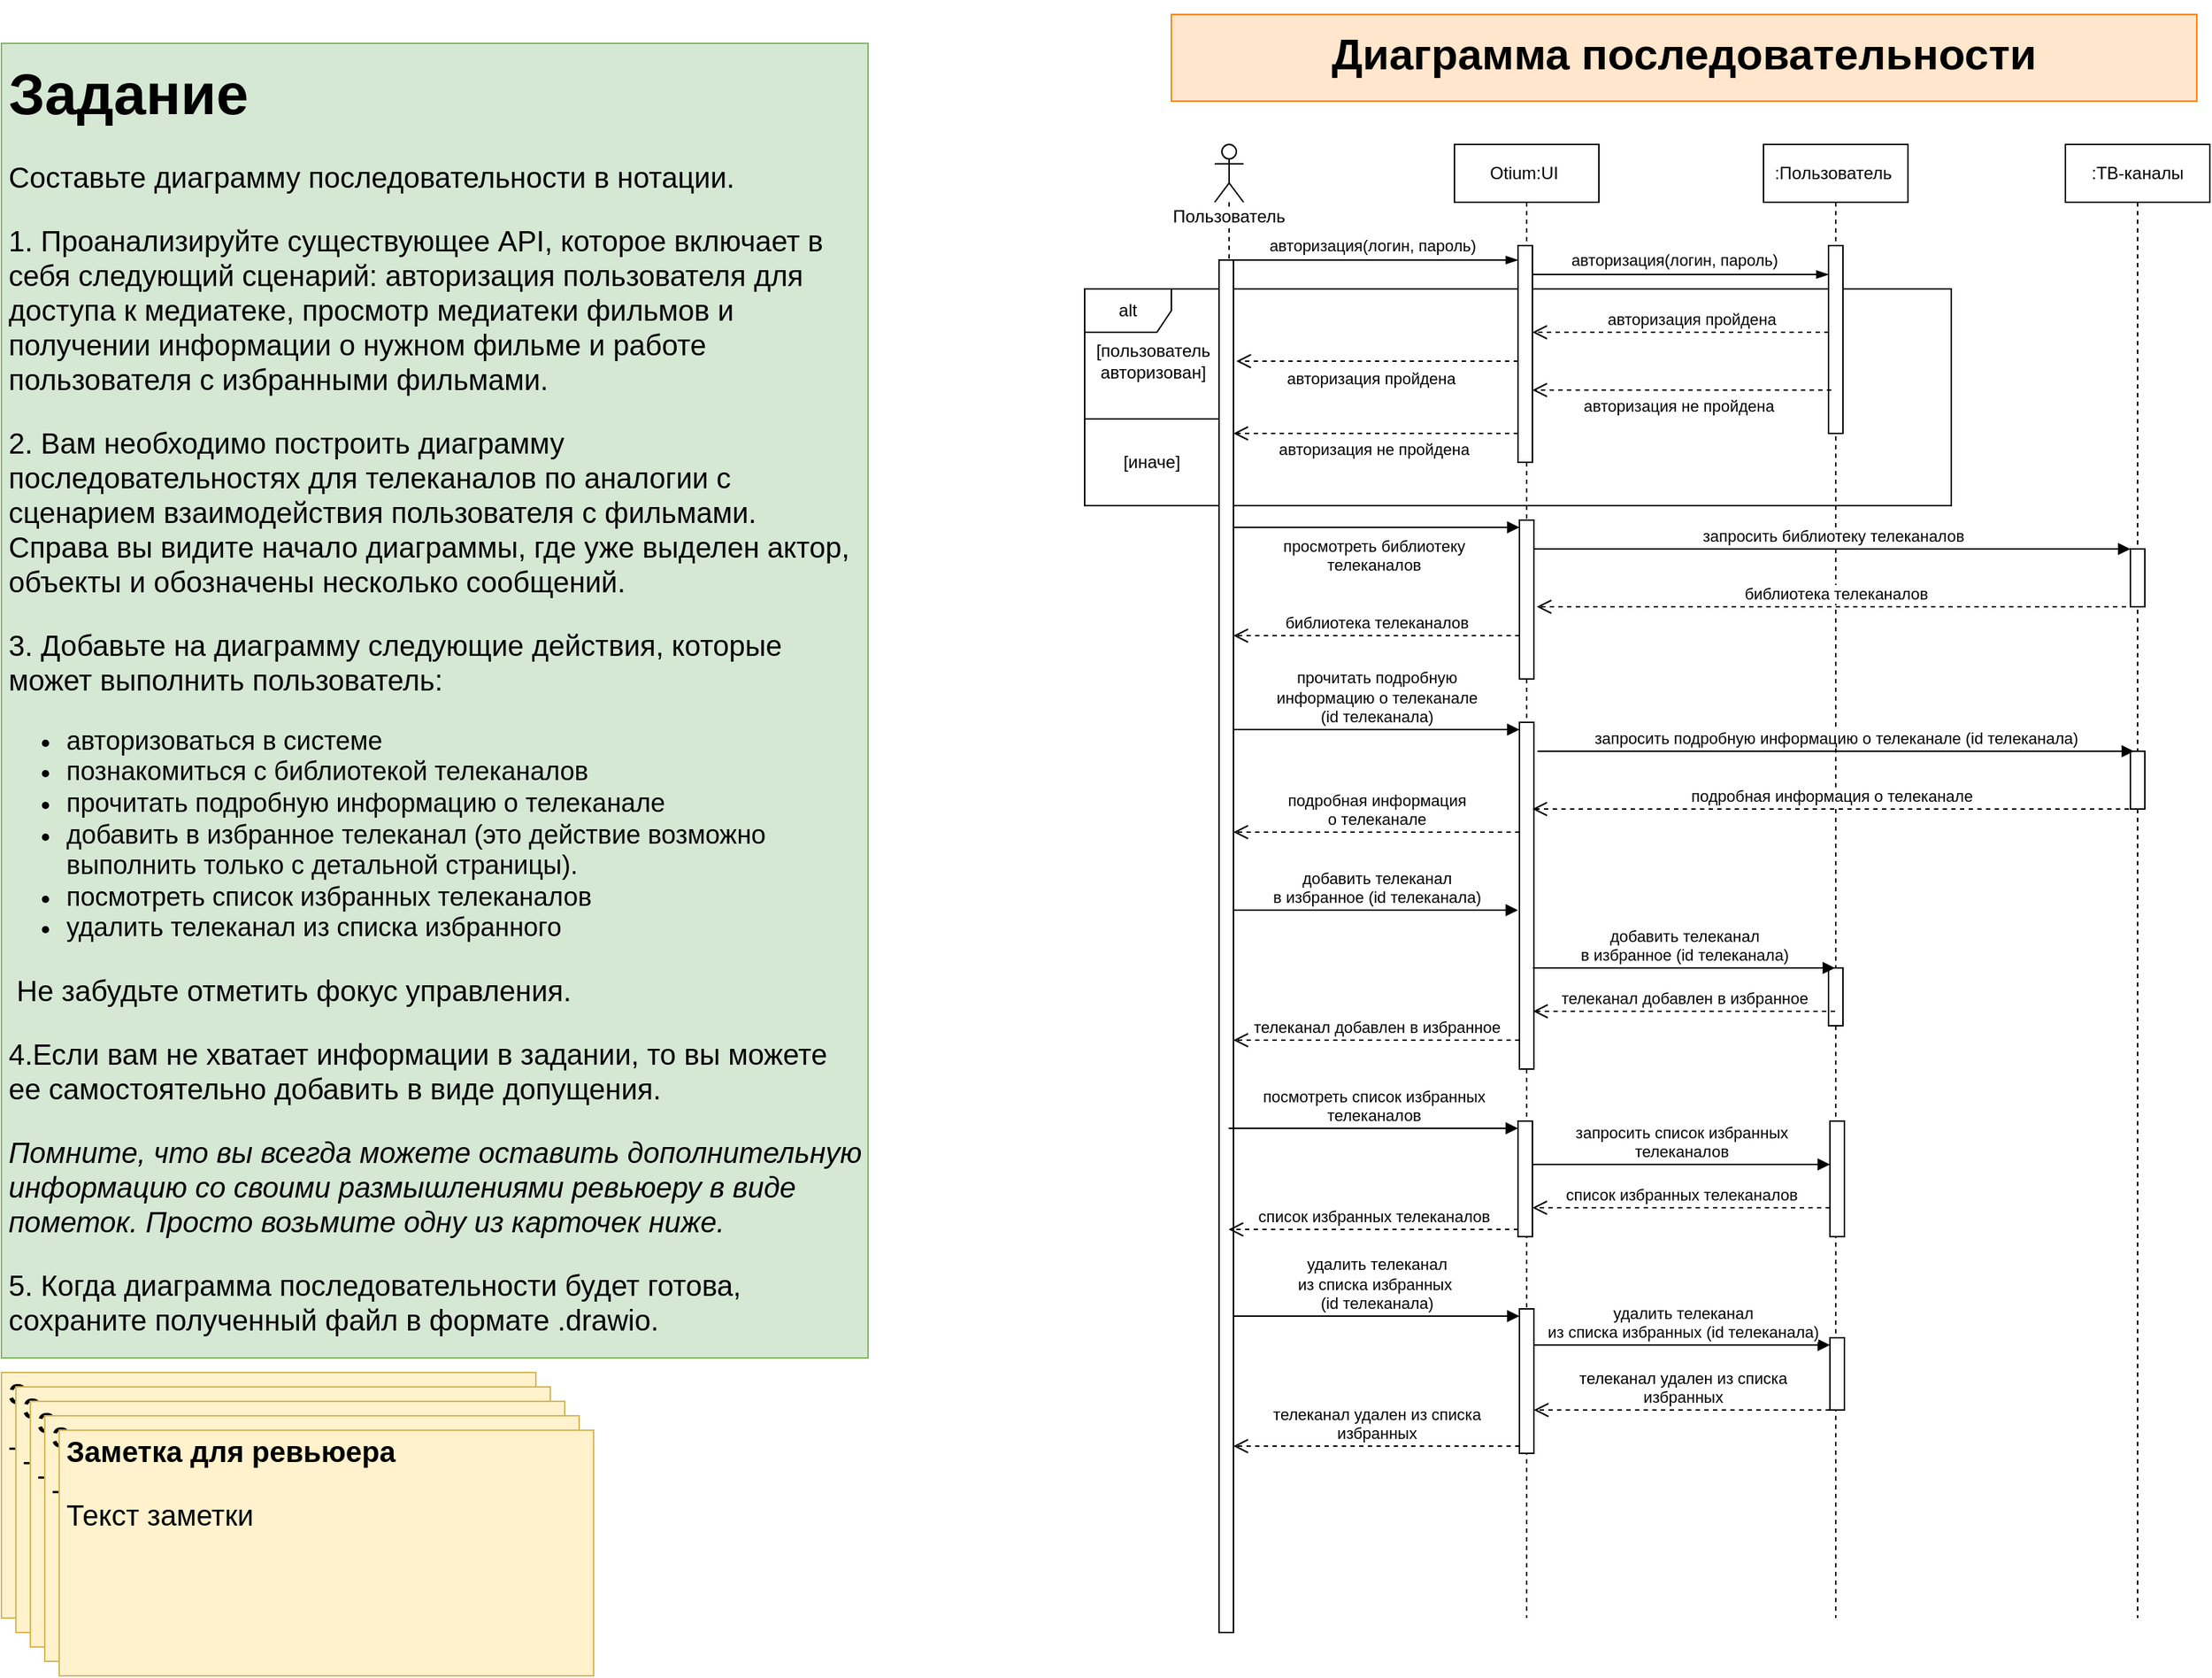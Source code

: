 <mxfile version="24.7.12">
  <diagram name="Page-1" id="uQS9ek2D7PSYEIglThoV">
    <mxGraphModel dx="989" dy="1701" grid="1" gridSize="10" guides="1" tooltips="1" connect="1" arrows="1" fold="1" page="1" pageScale="1" pageWidth="827" pageHeight="1169" math="0" shadow="0">
      <root>
        <mxCell id="0" />
        <mxCell id="1" parent="0" />
        <mxCell id="GGhkb96ebn_FmmL6S7F8-4" value="alt" style="shape=umlFrame;whiteSpace=wrap;html=1;pointerEvents=0;" parent="1" vertex="1">
          <mxGeometry x="820" y="-960" width="600" height="150" as="geometry" />
        </mxCell>
        <mxCell id="zd0dRC9yfDdlV3mLB25J-2" value="&lt;h1 style=&quot;font-size: 20px;&quot;&gt;&lt;font style=&quot;font-size: 20px;&quot;&gt;Заметка для ревьюера&lt;/font&gt;&lt;/h1&gt;&lt;p style=&quot;font-size: 20px;&quot;&gt;&lt;font style=&quot;font-size: 20px;&quot;&gt;Текст заметки&lt;/font&gt;&lt;/p&gt;" style="text;html=1;strokeColor=#d6b656;fillColor=#fff2cc;spacing=5;spacingTop=-20;whiteSpace=wrap;overflow=hidden;rounded=0;fontSize=20;" parent="1" vertex="1">
          <mxGeometry x="70" y="-210" width="370" height="170" as="geometry" />
        </mxCell>
        <mxCell id="zd0dRC9yfDdlV3mLB25J-3" value="&lt;h1 style=&quot;font-size: 20px;&quot;&gt;&lt;font style=&quot;font-size: 20px;&quot;&gt;Заметка для ревьюера&lt;/font&gt;&lt;/h1&gt;&lt;p style=&quot;font-size: 20px;&quot;&gt;&lt;font style=&quot;font-size: 20px;&quot;&gt;Текст заметки&lt;/font&gt;&lt;/p&gt;" style="text;html=1;strokeColor=#d6b656;fillColor=#fff2cc;spacing=5;spacingTop=-20;whiteSpace=wrap;overflow=hidden;rounded=0;fontSize=20;" parent="1" vertex="1">
          <mxGeometry x="80" y="-200" width="370" height="170" as="geometry" />
        </mxCell>
        <mxCell id="zd0dRC9yfDdlV3mLB25J-4" value="&lt;h1 style=&quot;font-size: 20px;&quot;&gt;&lt;font style=&quot;font-size: 20px;&quot;&gt;Заметка для ревьюера&lt;/font&gt;&lt;/h1&gt;&lt;p style=&quot;font-size: 20px;&quot;&gt;&lt;font style=&quot;font-size: 20px;&quot;&gt;Текст заметки&lt;/font&gt;&lt;/p&gt;" style="text;html=1;strokeColor=#d6b656;fillColor=#fff2cc;spacing=5;spacingTop=-20;whiteSpace=wrap;overflow=hidden;rounded=0;fontSize=20;" parent="1" vertex="1">
          <mxGeometry x="90" y="-190" width="370" height="170" as="geometry" />
        </mxCell>
        <mxCell id="zd0dRC9yfDdlV3mLB25J-5" value="&lt;h1 style=&quot;font-size: 20px;&quot;&gt;&lt;font style=&quot;font-size: 20px;&quot;&gt;Заметка для ревьюера&lt;/font&gt;&lt;/h1&gt;&lt;p style=&quot;font-size: 20px;&quot;&gt;&lt;font style=&quot;font-size: 20px;&quot;&gt;Текст заметки&lt;/font&gt;&lt;/p&gt;" style="text;html=1;strokeColor=#d6b656;fillColor=#fff2cc;spacing=5;spacingTop=-20;whiteSpace=wrap;overflow=hidden;rounded=0;fontSize=20;" parent="1" vertex="1">
          <mxGeometry x="100" y="-180" width="370" height="170" as="geometry" />
        </mxCell>
        <mxCell id="zd0dRC9yfDdlV3mLB25J-6" value="&lt;h1 style=&quot;font-size: 20px;&quot;&gt;&lt;font style=&quot;font-size: 20px;&quot;&gt;Заметка для ревьюера&lt;/font&gt;&lt;/h1&gt;&lt;p style=&quot;font-size: 20px;&quot;&gt;&lt;font style=&quot;font-size: 20px;&quot;&gt;Текст заметки&lt;/font&gt;&lt;/p&gt;" style="text;html=1;strokeColor=#d6b656;fillColor=#fff2cc;spacing=5;spacingTop=-20;whiteSpace=wrap;overflow=hidden;rounded=0;fontSize=20;" parent="1" vertex="1">
          <mxGeometry x="110" y="-170" width="370" height="170" as="geometry" />
        </mxCell>
        <mxCell id="oFbbETFREsKXqKu5l48W-1" style="edgeStyle=none;rounded=0;orthogonalLoop=1;jettySize=auto;html=1;endArrow=blockThin;endFill=1;" parent="1" edge="1">
          <mxGeometry relative="1" as="geometry">
            <mxPoint x="1120.0" y="-980" as="targetPoint" />
            <Array as="points">
              <mxPoint x="1049" y="-980" />
            </Array>
            <mxPoint x="919.5" y="-980" as="sourcePoint" />
          </mxGeometry>
        </mxCell>
        <mxCell id="oFbbETFREsKXqKu5l48W-2" value="авторизация(логин, пароль)" style="edgeLabel;html=1;align=center;verticalAlign=middle;resizable=0;points=[];" parent="oFbbETFREsKXqKu5l48W-1" vertex="1" connectable="0">
          <mxGeometry x="0.063" y="-3" relative="1" as="geometry">
            <mxPoint x="-7" y="-13" as="offset" />
          </mxGeometry>
        </mxCell>
        <mxCell id="oFbbETFREsKXqKu5l48W-3" value="&lt;span style=&quot;background-color: rgb(255, 255, 255);&quot;&gt;Пользователь&lt;/span&gt;" style="shape=umlLifeline;participant=umlActor;perimeter=lifelinePerimeter;whiteSpace=wrap;html=1;container=1;collapsible=0;recursiveResize=0;verticalAlign=top;spacingTop=36;outlineConnect=0;" parent="1" vertex="1">
          <mxGeometry x="910" y="-1060" width="20" height="1020" as="geometry" />
        </mxCell>
        <mxCell id="GGhkb96ebn_FmmL6S7F8-6" value="" style="html=1;points=[[0,0,0,0,5],[0,1,0,0,-5],[1,0,0,0,5],[1,1,0,0,-5]];perimeter=orthogonalPerimeter;outlineConnect=0;targetShapes=umlLifeline;portConstraint=eastwest;newEdgeStyle={&quot;curved&quot;:0,&quot;rounded&quot;:0};" parent="oFbbETFREsKXqKu5l48W-3" vertex="1">
          <mxGeometry x="3" y="80" width="10" height="950" as="geometry" />
        </mxCell>
        <mxCell id="oFbbETFREsKXqKu5l48W-4" value=":ТВ-каналы" style="shape=umlLifeline;perimeter=lifelinePerimeter;whiteSpace=wrap;html=1;container=1;collapsible=0;recursiveResize=0;outlineConnect=0;" parent="1" vertex="1">
          <mxGeometry x="1499" y="-1060" width="100" height="1020" as="geometry" />
        </mxCell>
        <mxCell id="GGhkb96ebn_FmmL6S7F8-25" value="" style="html=1;points=[[0,0,0,0,5],[0,1,0,0,-5],[1,0,0,0,5],[1,1,0,0,-5]];perimeter=orthogonalPerimeter;outlineConnect=0;targetShapes=umlLifeline;portConstraint=eastwest;newEdgeStyle={&quot;curved&quot;:0,&quot;rounded&quot;:0};" parent="oFbbETFREsKXqKu5l48W-4" vertex="1">
          <mxGeometry x="45" y="280" width="10" height="40" as="geometry" />
        </mxCell>
        <mxCell id="GGhkb96ebn_FmmL6S7F8-33" value="" style="html=1;points=[[0,0,0,0,5],[0,1,0,0,-5],[1,0,0,0,5],[1,1,0,0,-5]];perimeter=orthogonalPerimeter;outlineConnect=0;targetShapes=umlLifeline;portConstraint=eastwest;newEdgeStyle={&quot;curved&quot;:0,&quot;rounded&quot;:0};" parent="oFbbETFREsKXqKu5l48W-4" vertex="1">
          <mxGeometry x="45" y="420" width="10" height="40" as="geometry" />
        </mxCell>
        <mxCell id="oFbbETFREsKXqKu5l48W-7" value="Otium:UI&amp;nbsp;" style="shape=umlLifeline;perimeter=lifelinePerimeter;whiteSpace=wrap;html=1;container=1;collapsible=0;recursiveResize=0;outlineConnect=0;" parent="1" vertex="1">
          <mxGeometry x="1076" y="-1060" width="100" height="1020" as="geometry" />
        </mxCell>
        <mxCell id="GGhkb96ebn_FmmL6S7F8-13" value="" style="html=1;points=[[0,0,0,0,5],[0,1,0,0,-5],[1,0,0,0,5],[1,1,0,0,-5]];perimeter=orthogonalPerimeter;outlineConnect=0;targetShapes=umlLifeline;portConstraint=eastwest;newEdgeStyle={&quot;curved&quot;:0,&quot;rounded&quot;:0};" parent="oFbbETFREsKXqKu5l48W-7" vertex="1">
          <mxGeometry x="44" y="70" width="10" height="150" as="geometry" />
        </mxCell>
        <mxCell id="GGhkb96ebn_FmmL6S7F8-22" value="" style="html=1;points=[[0,0,0,0,5],[0,1,0,0,-5],[1,0,0,0,5],[1,1,0,0,-5]];perimeter=orthogonalPerimeter;outlineConnect=0;targetShapes=umlLifeline;portConstraint=eastwest;newEdgeStyle={&quot;curved&quot;:0,&quot;rounded&quot;:0};" parent="oFbbETFREsKXqKu5l48W-7" vertex="1">
          <mxGeometry x="45" y="260" width="10" height="110" as="geometry" />
        </mxCell>
        <mxCell id="GGhkb96ebn_FmmL6S7F8-30" value="" style="html=1;points=[[0,0,0,0,5],[0,1,0,0,-5],[1,0,0,0,5],[1,1,0,0,-5]];perimeter=orthogonalPerimeter;outlineConnect=0;targetShapes=umlLifeline;portConstraint=eastwest;newEdgeStyle={&quot;curved&quot;:0,&quot;rounded&quot;:0};" parent="oFbbETFREsKXqKu5l48W-7" vertex="1">
          <mxGeometry x="45" y="400" width="10" height="240" as="geometry" />
        </mxCell>
        <mxCell id="GGhkb96ebn_FmmL6S7F8-44" value="" style="html=1;points=[[0,0,0,0,5],[0,1,0,0,-5],[1,0,0,0,5],[1,1,0,0,-5]];perimeter=orthogonalPerimeter;outlineConnect=0;targetShapes=umlLifeline;portConstraint=eastwest;newEdgeStyle={&quot;curved&quot;:0,&quot;rounded&quot;:0};" parent="oFbbETFREsKXqKu5l48W-7" vertex="1">
          <mxGeometry x="44" y="676" width="10" height="80" as="geometry" />
        </mxCell>
        <mxCell id="GGhkb96ebn_FmmL6S7F8-50" value="" style="html=1;points=[[0,0,0,0,5],[0,1,0,0,-5],[1,0,0,0,5],[1,1,0,0,-5]];perimeter=orthogonalPerimeter;outlineConnect=0;targetShapes=umlLifeline;portConstraint=eastwest;newEdgeStyle={&quot;curved&quot;:0,&quot;rounded&quot;:0};" parent="oFbbETFREsKXqKu5l48W-7" vertex="1">
          <mxGeometry x="45" y="806" width="10" height="100" as="geometry" />
        </mxCell>
        <mxCell id="oFbbETFREsKXqKu5l48W-8" value=":Пользователь&amp;nbsp;" style="shape=umlLifeline;perimeter=lifelinePerimeter;whiteSpace=wrap;html=1;container=1;collapsible=0;recursiveResize=0;outlineConnect=0;" parent="1" vertex="1">
          <mxGeometry x="1290" y="-1060" width="100" height="1020" as="geometry" />
        </mxCell>
        <mxCell id="GGhkb96ebn_FmmL6S7F8-19" value="" style="html=1;points=[[0,0,0,0,5],[0,1,0,0,-5],[1,0,0,0,5],[1,1,0,0,-5]];perimeter=orthogonalPerimeter;outlineConnect=0;targetShapes=umlLifeline;portConstraint=eastwest;newEdgeStyle={&quot;curved&quot;:0,&quot;rounded&quot;:0};" parent="oFbbETFREsKXqKu5l48W-8" vertex="1">
          <mxGeometry x="45" y="70" width="10" height="130" as="geometry" />
        </mxCell>
        <mxCell id="GGhkb96ebn_FmmL6S7F8-10" value="авторизация пройдена" style="html=1;verticalAlign=bottom;endArrow=open;dashed=1;endSize=8;curved=0;rounded=0;" parent="oFbbETFREsKXqKu5l48W-8" edge="1">
          <mxGeometry x="-0.073" relative="1" as="geometry">
            <mxPoint x="-160" y="130" as="targetPoint" />
            <mxPoint x="45" y="130" as="sourcePoint" />
            <mxPoint as="offset" />
          </mxGeometry>
        </mxCell>
        <mxCell id="GGhkb96ebn_FmmL6S7F8-35" value="подробная информация о телеканале" style="html=1;verticalAlign=bottom;endArrow=open;dashed=1;endSize=8;curved=0;rounded=0;" parent="oFbbETFREsKXqKu5l48W-8" edge="1">
          <mxGeometry x="-0.001" relative="1" as="geometry">
            <mxPoint x="-160" y="460" as="targetPoint" />
            <mxPoint x="253" y="460" as="sourcePoint" />
            <mxPoint as="offset" />
          </mxGeometry>
        </mxCell>
        <mxCell id="GGhkb96ebn_FmmL6S7F8-34" value="запросить подробную информацию о телеканале (id телеканала)" style="html=1;verticalAlign=bottom;endArrow=block;curved=0;rounded=0;entryX=0;entryY=0;entryDx=0;entryDy=5;" parent="oFbbETFREsKXqKu5l48W-8" edge="1">
          <mxGeometry relative="1" as="geometry">
            <mxPoint x="-156.5" y="420" as="sourcePoint" />
            <mxPoint x="256.5" y="420" as="targetPoint" />
          </mxGeometry>
        </mxCell>
        <mxCell id="GGhkb96ebn_FmmL6S7F8-41" value="" style="html=1;points=[[0,0,0,0,5],[0,1,0,0,-5],[1,0,0,0,5],[1,1,0,0,-5]];perimeter=orthogonalPerimeter;outlineConnect=0;targetShapes=umlLifeline;portConstraint=eastwest;newEdgeStyle={&quot;curved&quot;:0,&quot;rounded&quot;:0};" parent="oFbbETFREsKXqKu5l48W-8" vertex="1">
          <mxGeometry x="45" y="570" width="10" height="40" as="geometry" />
        </mxCell>
        <mxCell id="GGhkb96ebn_FmmL6S7F8-47" value="" style="html=1;points=[[0,0,0,0,5],[0,1,0,0,-5],[1,0,0,0,5],[1,1,0,0,-5]];perimeter=orthogonalPerimeter;outlineConnect=0;targetShapes=umlLifeline;portConstraint=eastwest;newEdgeStyle={&quot;curved&quot;:0,&quot;rounded&quot;:0};" parent="oFbbETFREsKXqKu5l48W-8" vertex="1">
          <mxGeometry x="46" y="676" width="10" height="80" as="geometry" />
        </mxCell>
        <mxCell id="GGhkb96ebn_FmmL6S7F8-53" value="" style="html=1;points=[[0,0,0,0,5],[0,1,0,0,-5],[1,0,0,0,5],[1,1,0,0,-5]];perimeter=orthogonalPerimeter;outlineConnect=0;targetShapes=umlLifeline;portConstraint=eastwest;newEdgeStyle={&quot;curved&quot;:0,&quot;rounded&quot;:0};" parent="oFbbETFREsKXqKu5l48W-8" vertex="1">
          <mxGeometry x="46" y="826" width="10" height="50" as="geometry" />
        </mxCell>
        <mxCell id="GGhkb96ebn_FmmL6S7F8-55" value="телеканал удален из списка&lt;br style=&quot;border-color: var(--border-color);&quot;&gt;избранных" style="html=1;verticalAlign=bottom;endArrow=open;dashed=1;endSize=8;curved=0;rounded=0;exitX=0;exitY=1;exitDx=0;exitDy=-5;" parent="oFbbETFREsKXqKu5l48W-8" target="GGhkb96ebn_FmmL6S7F8-50" edge="1">
          <mxGeometry relative="1" as="geometry">
            <mxPoint x="-24" y="876" as="targetPoint" />
            <mxPoint x="46" y="876" as="sourcePoint" />
          </mxGeometry>
        </mxCell>
        <mxCell id="oFbbETFREsKXqKu5l48W-9" value="&lt;h1 style=&quot;font-size: 30px;&quot;&gt;&lt;span style=&quot;font-size: 30px;&quot;&gt;Диаграмма&amp;nbsp;последовательности&lt;/span&gt;&lt;/h1&gt;" style="text;html=1;strokeColor=#FF8000;fillColor=#FFE6CC;spacing=5;spacingTop=-20;whiteSpace=wrap;overflow=hidden;rounded=0;fontSize=30;align=center;" parent="1" vertex="1">
          <mxGeometry x="880" y="-1150" width="710" height="60" as="geometry" />
        </mxCell>
        <mxCell id="oFbbETFREsKXqKu5l48W-11" value="&lt;h1&gt;&lt;font style=&quot;font-size: 40px;&quot;&gt;Задание&lt;/font&gt;&lt;/h1&gt;&lt;p style=&quot;font-size: 20px;&quot;&gt;&lt;font style=&quot;font-size: 20px;&quot;&gt;Составьте диаграмму последовательности в нотации.&lt;/font&gt;&lt;/p&gt;&lt;p style=&quot;font-size: 20px;&quot;&gt;&lt;font style=&quot;font-size: 20px;&quot;&gt;1. Проанализируйте существующее API, которое включает в себя следующий сценарий: авторизация пользователя для доступа к медиатеке, просмотр медиатеки фильмов и получении информации о нужном фильме и работе пользователя с избранными фильмами.&amp;nbsp;&lt;/font&gt;&lt;/p&gt;&lt;p style=&quot;font-size: 20px;&quot;&gt;&lt;font style=&quot;font-size: 20px;&quot;&gt;2. Вам необходимо построить диаграмму последовательностях для телеканалов по аналогии с сценарием взаимодействия пользователя с фильмами. Справа вы видите начало диаграммы, где уже выделен актор, объекты и обозначены несколько сообщений.&lt;/font&gt;&lt;/p&gt;&lt;p style=&quot;font-size: 20px;&quot;&gt;&lt;font style=&quot;font-size: 20px;&quot;&gt;3. Добавьте на диаграмму следующие действия, которые может выполнить пользователь:&amp;nbsp;&lt;/font&gt;&lt;/p&gt;&lt;ul style=&quot;font-size: 18px;&quot;&gt;&lt;li&gt;авторизоваться в системе&lt;/li&gt;&lt;li&gt;познакомиться с библиотекой телеканалов&lt;/li&gt;&lt;li&gt;прочитать подробную информацию о телеканале&lt;/li&gt;&lt;li&gt;добавить в избранное телеканал (это действие возможно выполнить только с детальной страницы).&lt;/li&gt;&lt;li&gt;посмотреть список избранных телеканалов&lt;/li&gt;&lt;li&gt;удалить телеканал из списка избранного&lt;/li&gt;&lt;/ul&gt;&lt;p style=&quot;font-size: 20px;&quot;&gt;&lt;font style=&quot;font-size: 20px;&quot;&gt;&amp;nbsp;Не забудьте отметить фокус управления.&lt;/font&gt;&lt;/p&gt;&lt;p style=&quot;font-size: 20px;&quot;&gt;&lt;font style=&quot;font-size: 20px;&quot;&gt;4.Если вам не хватает информации в задании, то вы можете ее самостоятельно добавить в виде допущения.&lt;/font&gt;&lt;/p&gt;&lt;p style=&quot;font-size: 20px;&quot;&gt;&lt;i&gt;&lt;font style=&quot;font-size: 20px;&quot;&gt;Помните, что вы всегда можете оставить дополнительную информацию со своими размышлениями ревьюеру в виде пометок. Просто возьмите одну из карточек ниже.&amp;nbsp;&lt;/font&gt;&lt;/i&gt;&lt;/p&gt;&lt;p style=&quot;font-size: 20px;&quot;&gt;&lt;font style=&quot;font-size: 20px;&quot;&gt;5. Когда диаграмма последовательности будет готова, сохраните полученный файл в формате .drawio.&lt;/font&gt;&lt;/p&gt;" style="text;html=1;strokeColor=#82b366;fillColor=#d5e8d4;spacing=5;spacingTop=-20;whiteSpace=wrap;overflow=hidden;rounded=0;fontSize=16;" parent="1" vertex="1">
          <mxGeometry x="70" y="-1130" width="600" height="910" as="geometry" />
        </mxCell>
        <mxCell id="GGhkb96ebn_FmmL6S7F8-5" value="[пользователь&lt;br&gt;авторизован]" style="text;html=1;align=center;verticalAlign=middle;resizable=0;points=[];autosize=1;strokeColor=none;fillColor=none;" parent="1" vertex="1">
          <mxGeometry x="816.5" y="-930" width="100" height="40" as="geometry" />
        </mxCell>
        <mxCell id="GGhkb96ebn_FmmL6S7F8-11" value="авторизация не пройдена" style="html=1;verticalAlign=bottom;endArrow=open;dashed=1;endSize=8;curved=0;rounded=0;" parent="1" target="GGhkb96ebn_FmmL6S7F8-13" edge="1">
          <mxGeometry x="0.018" y="20" relative="1" as="geometry">
            <mxPoint x="1133.12" y="-890" as="targetPoint" />
            <mxPoint x="1336.87" y="-890" as="sourcePoint" />
            <mxPoint as="offset" />
          </mxGeometry>
        </mxCell>
        <mxCell id="GGhkb96ebn_FmmL6S7F8-12" value="[иначе]" style="html=1;whiteSpace=wrap;" parent="1" vertex="1">
          <mxGeometry x="820" y="-870" width="93" height="60" as="geometry" />
        </mxCell>
        <mxCell id="GGhkb96ebn_FmmL6S7F8-16" value="авторизация пройдена" style="html=1;verticalAlign=bottom;endArrow=open;dashed=1;endSize=8;curved=0;rounded=0;" parent="1" edge="1">
          <mxGeometry x="0.045" y="21" relative="1" as="geometry">
            <mxPoint x="925" y="-910" as="targetPoint" />
            <mxPoint x="1120" y="-910" as="sourcePoint" />
            <mxPoint as="offset" />
          </mxGeometry>
        </mxCell>
        <mxCell id="GGhkb96ebn_FmmL6S7F8-17" value="авторизация не пройдена" style="html=1;verticalAlign=bottom;endArrow=open;dashed=1;endSize=8;curved=0;rounded=0;" parent="1" source="GGhkb96ebn_FmmL6S7F8-13" target="GGhkb96ebn_FmmL6S7F8-6" edge="1">
          <mxGeometry x="0.018" y="20" relative="1" as="geometry">
            <mxPoint x="920" y="-865.5" as="targetPoint" />
            <mxPoint x="1120" y="-865" as="sourcePoint" />
            <mxPoint as="offset" />
            <Array as="points">
              <mxPoint x="1090" y="-860" />
            </Array>
          </mxGeometry>
        </mxCell>
        <mxCell id="GGhkb96ebn_FmmL6S7F8-23" value="просмотреть библиотеку &lt;br&gt;телеканалов" style="html=1;verticalAlign=bottom;endArrow=block;curved=0;rounded=0;entryX=0;entryY=0;entryDx=0;entryDy=5;" parent="1" source="GGhkb96ebn_FmmL6S7F8-6" target="GGhkb96ebn_FmmL6S7F8-22" edge="1">
          <mxGeometry x="-0.02" y="-35" relative="1" as="geometry">
            <mxPoint x="930" y="-795" as="sourcePoint" />
            <mxPoint as="offset" />
          </mxGeometry>
        </mxCell>
        <mxCell id="GGhkb96ebn_FmmL6S7F8-24" value="библиотека телеканалов" style="html=1;verticalAlign=bottom;endArrow=open;dashed=1;endSize=8;curved=0;rounded=0;exitX=0;exitY=1;exitDx=0;exitDy=-5;" parent="1" edge="1">
          <mxGeometry x="0.002" relative="1" as="geometry">
            <mxPoint x="923" y="-720" as="targetPoint" />
            <mxPoint x="1121" y="-720" as="sourcePoint" />
            <mxPoint as="offset" />
          </mxGeometry>
        </mxCell>
        <mxCell id="GGhkb96ebn_FmmL6S7F8-26" value="запросить библиотеку телеканалов" style="html=1;verticalAlign=bottom;endArrow=block;curved=0;rounded=0;entryX=0;entryY=0;entryDx=0;entryDy=5;" parent="1" edge="1">
          <mxGeometry relative="1" as="geometry">
            <mxPoint x="1131" y="-780" as="sourcePoint" />
            <mxPoint x="1544" y="-780" as="targetPoint" />
          </mxGeometry>
        </mxCell>
        <mxCell id="GGhkb96ebn_FmmL6S7F8-31" value="прочитать подробную&lt;br&gt;информацию о телеканале&lt;div&gt;(id телеканала)&lt;br&gt;&lt;/div&gt;" style="html=1;verticalAlign=bottom;endArrow=block;curved=0;rounded=0;entryX=0;entryY=0;entryDx=0;entryDy=5;" parent="1" source="GGhkb96ebn_FmmL6S7F8-6" target="GGhkb96ebn_FmmL6S7F8-30" edge="1">
          <mxGeometry relative="1" as="geometry">
            <mxPoint x="1051" y="-655" as="sourcePoint" />
          </mxGeometry>
        </mxCell>
        <mxCell id="GGhkb96ebn_FmmL6S7F8-32" value="подробная информация&lt;br&gt;о телеканале" style="html=1;verticalAlign=bottom;endArrow=open;dashed=1;endSize=8;curved=0;rounded=0;exitX=0;exitY=1;exitDx=0;exitDy=-5;" parent="1" edge="1">
          <mxGeometry relative="1" as="geometry">
            <mxPoint x="923" y="-584" as="targetPoint" />
            <mxPoint x="1121" y="-584" as="sourcePoint" />
          </mxGeometry>
        </mxCell>
        <mxCell id="GGhkb96ebn_FmmL6S7F8-36" value="добавить телеканал&lt;br&gt;в избранное (id телеканала)" style="html=1;verticalAlign=bottom;endArrow=block;curved=0;rounded=0;" parent="1" source="GGhkb96ebn_FmmL6S7F8-6" edge="1">
          <mxGeometry relative="1" as="geometry">
            <mxPoint x="920" y="-530" as="sourcePoint" />
            <mxPoint x="1120" y="-530" as="targetPoint" />
          </mxGeometry>
        </mxCell>
        <mxCell id="GGhkb96ebn_FmmL6S7F8-37" value="добавить телеканал&lt;br&gt;в избранное (id телеканала)" style="html=1;verticalAlign=bottom;endArrow=block;curved=0;rounded=0;" parent="1" target="oFbbETFREsKXqKu5l48W-8" edge="1">
          <mxGeometry x="0.002" relative="1" as="geometry">
            <mxPoint x="1130.25" y="-490" as="sourcePoint" />
            <mxPoint x="1549" y="-490" as="targetPoint" />
            <mxPoint as="offset" />
          </mxGeometry>
        </mxCell>
        <mxCell id="GGhkb96ebn_FmmL6S7F8-39" value="телеканал добавлен в избранное" style="html=1;verticalAlign=bottom;endArrow=open;dashed=1;endSize=8;curved=0;rounded=0;" parent="1" edge="1">
          <mxGeometry x="-0.001" relative="1" as="geometry">
            <mxPoint x="923" y="-440" as="targetPoint" />
            <mxPoint x="1121" y="-440" as="sourcePoint" />
            <mxPoint as="offset" />
            <Array as="points">
              <mxPoint x="1080" y="-440" />
            </Array>
          </mxGeometry>
        </mxCell>
        <mxCell id="GGhkb96ebn_FmmL6S7F8-38" value="телеканал добавлен в избранное" style="html=1;verticalAlign=bottom;endArrow=open;dashed=1;endSize=8;curved=0;rounded=0;" parent="1" edge="1">
          <mxGeometry x="-0.001" relative="1" as="geometry">
            <mxPoint x="1130.5" y="-460" as="targetPoint" />
            <mxPoint x="1339.5" y="-460" as="sourcePoint" />
            <mxPoint as="offset" />
          </mxGeometry>
        </mxCell>
        <mxCell id="GGhkb96ebn_FmmL6S7F8-45" value="посмотреть список избранных&lt;br&gt;телеканалов" style="html=1;verticalAlign=bottom;endArrow=block;curved=0;rounded=0;entryX=0;entryY=0;entryDx=0;entryDy=5;" parent="1" target="GGhkb96ebn_FmmL6S7F8-44" edge="1">
          <mxGeometry relative="1" as="geometry">
            <mxPoint x="919.667" y="-379" as="sourcePoint" />
          </mxGeometry>
        </mxCell>
        <mxCell id="GGhkb96ebn_FmmL6S7F8-46" value="список избранных телеканалов" style="html=1;verticalAlign=bottom;endArrow=open;dashed=1;endSize=8;curved=0;rounded=0;exitX=0;exitY=1;exitDx=0;exitDy=-5;" parent="1" source="GGhkb96ebn_FmmL6S7F8-44" edge="1">
          <mxGeometry relative="1" as="geometry">
            <mxPoint x="919.667" y="-309" as="targetPoint" />
          </mxGeometry>
        </mxCell>
        <mxCell id="GGhkb96ebn_FmmL6S7F8-48" value="запросить список избранных&lt;br&gt;телеканалов" style="html=1;verticalAlign=bottom;endArrow=block;curved=0;rounded=0;" parent="1" target="GGhkb96ebn_FmmL6S7F8-47" edge="1">
          <mxGeometry relative="1" as="geometry">
            <mxPoint x="1129.587" y="-354" as="sourcePoint" />
            <mxPoint x="1340.42" y="-354" as="targetPoint" />
          </mxGeometry>
        </mxCell>
        <mxCell id="GGhkb96ebn_FmmL6S7F8-49" value="список избранных телеканалов" style="html=1;verticalAlign=bottom;endArrow=open;dashed=1;endSize=8;curved=0;rounded=0;exitX=0;exitY=1;exitDx=0;exitDy=-5;entryX=1;entryY=1;entryDx=0;entryDy=-5;entryPerimeter=0;" parent="1" edge="1">
          <mxGeometry relative="1" as="geometry">
            <mxPoint x="1130" y="-324" as="targetPoint" />
            <mxPoint x="1336" y="-324" as="sourcePoint" />
          </mxGeometry>
        </mxCell>
        <mxCell id="GGhkb96ebn_FmmL6S7F8-51" value="удалить телеканал&lt;br&gt;из списка избранных&amp;nbsp;&lt;div&gt;(id телеканала)&lt;br&gt;&lt;/div&gt;" style="html=1;verticalAlign=bottom;endArrow=block;curved=0;rounded=0;entryX=0;entryY=0;entryDx=0;entryDy=5;" parent="1" target="GGhkb96ebn_FmmL6S7F8-50" edge="1">
          <mxGeometry relative="1" as="geometry">
            <mxPoint x="923" y="-249" as="sourcePoint" />
          </mxGeometry>
        </mxCell>
        <mxCell id="GGhkb96ebn_FmmL6S7F8-52" value="телеканал удален из списка&lt;br&gt;избранных" style="html=1;verticalAlign=bottom;endArrow=open;dashed=1;endSize=8;curved=0;rounded=0;exitX=0;exitY=1;exitDx=0;exitDy=-5;" parent="1" source="GGhkb96ebn_FmmL6S7F8-50" edge="1">
          <mxGeometry relative="1" as="geometry">
            <mxPoint x="923" y="-159.0" as="targetPoint" />
          </mxGeometry>
        </mxCell>
        <mxCell id="GGhkb96ebn_FmmL6S7F8-54" value="удалить телеканал&lt;br style=&quot;border-color: var(--border-color);&quot;&gt;из списка избранных (id телеканала)" style="html=1;verticalAlign=bottom;endArrow=block;curved=0;rounded=0;entryX=0;entryY=0;entryDx=0;entryDy=5;" parent="1" source="GGhkb96ebn_FmmL6S7F8-50" target="GGhkb96ebn_FmmL6S7F8-53" edge="1">
          <mxGeometry relative="1" as="geometry">
            <mxPoint x="1266" y="-229" as="sourcePoint" />
          </mxGeometry>
        </mxCell>
        <mxCell id="GGhkb96ebn_FmmL6S7F8-14" style="edgeStyle=none;rounded=0;orthogonalLoop=1;jettySize=auto;html=1;endArrow=blockThin;endFill=1;" parent="1" source="GGhkb96ebn_FmmL6S7F8-13" target="GGhkb96ebn_FmmL6S7F8-19" edge="1">
          <mxGeometry relative="1" as="geometry">
            <mxPoint x="1345" y="-970" as="targetPoint" />
            <Array as="points">
              <mxPoint x="1264.5" y="-970" />
            </Array>
            <mxPoint x="1135.5" y="-970" as="sourcePoint" />
          </mxGeometry>
        </mxCell>
        <mxCell id="GGhkb96ebn_FmmL6S7F8-15" value="авторизация(логин, пароль)" style="edgeLabel;html=1;align=center;verticalAlign=middle;resizable=0;points=[];" parent="GGhkb96ebn_FmmL6S7F8-14" vertex="1" connectable="0">
          <mxGeometry x="0.063" y="-3" relative="1" as="geometry">
            <mxPoint x="-11" y="-13" as="offset" />
          </mxGeometry>
        </mxCell>
        <mxCell id="GGhkb96ebn_FmmL6S7F8-27" value="библиотека телеканалов" style="html=1;verticalAlign=bottom;endArrow=open;dashed=1;endSize=8;curved=0;rounded=0;exitX=0;exitY=1;exitDx=0;exitDy=-5;" parent="1" edge="1">
          <mxGeometry relative="1" as="geometry">
            <mxPoint x="1133" y="-740" as="targetPoint" />
            <mxPoint x="1547" y="-740" as="sourcePoint" />
          </mxGeometry>
        </mxCell>
      </root>
    </mxGraphModel>
  </diagram>
</mxfile>
